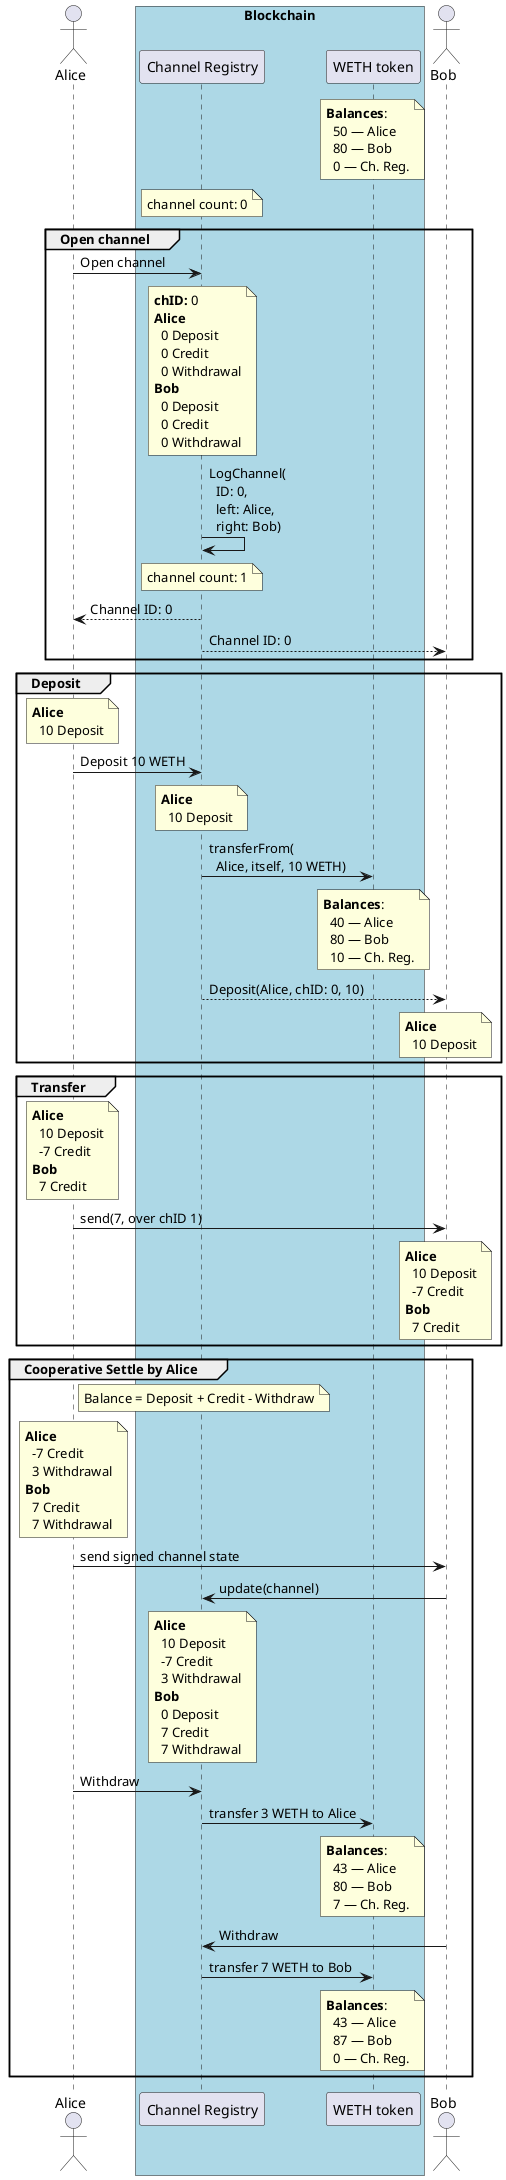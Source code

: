 @startuml
actor Alice as A

box "Blockchain" #lightblue
    participant "Channel Registry" as reg
    participant "WETH token" as weth
end box

actor Bob as B

note over weth
    **Balances**:
      50 — Alice
      80 — Bob
      0 — Ch. Reg.
end note

note over reg
    channel count: 0
end note


group Open channel
    A -> reg: Open channel

    note over reg
        **chID:** 0
        **Alice**
          0 Deposit
          0 Credit
          0 Withdrawal
        **Bob**
          0 Deposit
          0 Credit
          0 Withdrawal
    end note

    reg -> reg: LogChannel(\n  ID: 0,\n  left: Alice,\n  right: Bob)

    note over reg: channel count: 1

    reg --> A: Channel ID: 0
    reg --> B: Channel ID: 0
end

group Deposit
    note over A
        **Alice**
          10 Deposit
    end note

    A -> reg: Deposit 10 WETH

    note over reg
        **Alice**
          10 Deposit
    end note

    reg -> weth: transferFrom(\n  Alice, itself, 10 WETH)

    note over weth
        **Balances**:
          40 — Alice
          80 — Bob
          10 — Ch. Reg.
    end note

    reg --> B: Deposit(Alice, chID: 0, 10)

    note over B
        **Alice**
          10 Deposit
    end note
end

group Transfer
    note over A
        **Alice**
          10 Deposit
          -7 Credit
        **Bob**
          7 Credit
    end note

    A -> B: send(7, over chID 1)

    note over B
        **Alice**
          10 Deposit
          -7 Credit
        **Bob**
          7 Credit
    end note
end

group Cooperative Settle by Alice
    note right A: Balance = Deposit + Credit - Withdraw

    note over A
        **Alice**
          -7 Credit
          3 Withdrawal
        **Bob**
          7 Credit
          7 Withdrawal
    end note

    A -> B: send signed channel state
    B -> reg: update(channel)

    note over reg
        **Alice**
          10 Deposit
          -7 Credit
          3 Withdrawal
        **Bob**
          0 Deposit
          7 Credit
          7 Withdrawal
    end note


    A -> reg: Withdraw
    reg -> weth: transfer 3 WETH to Alice
    note over weth
        **Balances**:
          43 — Alice
          80 — Bob
          7 — Ch. Reg.
    end note

    B -> reg: Withdraw
    reg -> weth: transfer 7 WETH to Bob

    note over weth
        **Balances**:
          43 — Alice
          87 — Bob
          0 — Ch. Reg.
    end note
end

@enduml

